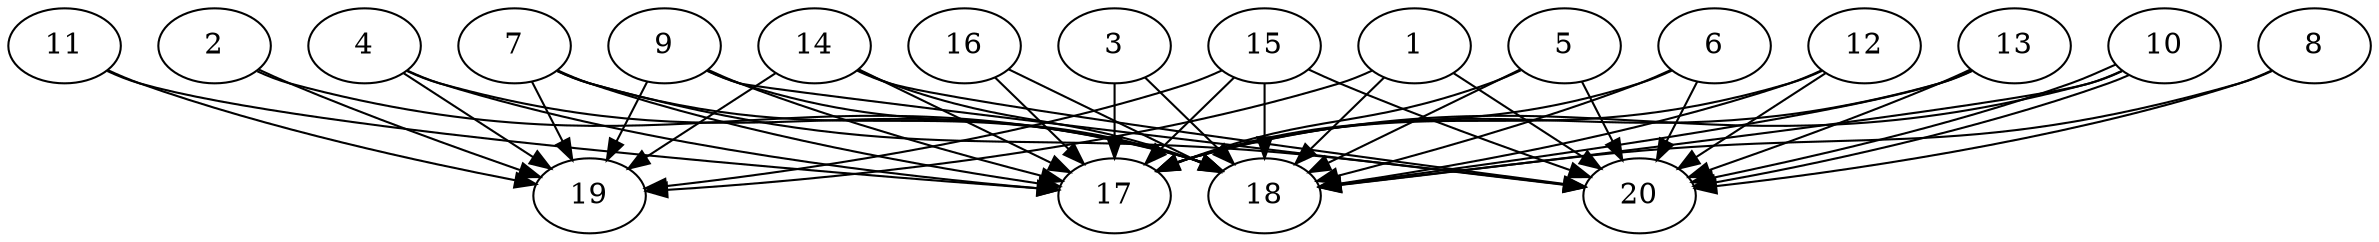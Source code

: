 // DAG automatically generated by daggen at Thu Oct  3 13:58:43 2019
// ./daggen --dot -n 20 --ccr 0.3 --fat 0.9 --regular 0.7 --density 0.9 --mindata 5242880 --maxdata 52428800 
digraph G {
  1 [size="55927467", alpha="0.15", expect_size="16778240"] 
  1 -> 18 [size ="16778240"]
  1 -> 19 [size ="16778240"]
  1 -> 20 [size ="16778240"]
  2 [size="156153173", alpha="0.09", expect_size="46845952"] 
  2 -> 18 [size ="46845952"]
  2 -> 19 [size ="46845952"]
  3 [size="169280853", alpha="0.12", expect_size="50784256"] 
  3 -> 17 [size ="50784256"]
  3 -> 18 [size ="50784256"]
  4 [size="106386773", alpha="0.05", expect_size="31916032"] 
  4 -> 17 [size ="31916032"]
  4 -> 18 [size ="31916032"]
  4 -> 19 [size ="31916032"]
  5 [size="36020907", alpha="0.05", expect_size="10806272"] 
  5 -> 17 [size ="10806272"]
  5 -> 18 [size ="10806272"]
  5 -> 20 [size ="10806272"]
  6 [size="26286080", alpha="0.18", expect_size="7885824"] 
  6 -> 17 [size ="7885824"]
  6 -> 18 [size ="7885824"]
  6 -> 20 [size ="7885824"]
  7 [size="170298027", alpha="0.19", expect_size="51089408"] 
  7 -> 17 [size ="51089408"]
  7 -> 18 [size ="51089408"]
  7 -> 19 [size ="51089408"]
  7 -> 20 [size ="51089408"]
  8 [size="69570560", alpha="0.10", expect_size="20871168"] 
  8 -> 18 [size ="20871168"]
  8 -> 20 [size ="20871168"]
  9 [size="125044053", alpha="0.09", expect_size="37513216"] 
  9 -> 17 [size ="37513216"]
  9 -> 18 [size ="37513216"]
  9 -> 19 [size ="37513216"]
  9 -> 20 [size ="37513216"]
  10 [size="114568533", alpha="0.04", expect_size="34370560"] 
  10 -> 17 [size ="34370560"]
  10 -> 18 [size ="34370560"]
  10 -> 20 [size ="34370560"]
  10 -> 20 [size ="34370560"]
  11 [size="128969387", alpha="0.18", expect_size="38690816"] 
  11 -> 17 [size ="38690816"]
  11 -> 19 [size ="38690816"]
  12 [size="87927467", alpha="0.06", expect_size="26378240"] 
  12 -> 17 [size ="26378240"]
  12 -> 18 [size ="26378240"]
  12 -> 20 [size ="26378240"]
  13 [size="157364907", alpha="0.18", expect_size="47209472"] 
  13 -> 17 [size ="47209472"]
  13 -> 18 [size ="47209472"]
  13 -> 20 [size ="47209472"]
  14 [size="94931627", alpha="0.03", expect_size="28479488"] 
  14 -> 17 [size ="28479488"]
  14 -> 18 [size ="28479488"]
  14 -> 19 [size ="28479488"]
  14 -> 20 [size ="28479488"]
  15 [size="131157333", alpha="0.05", expect_size="39347200"] 
  15 -> 17 [size ="39347200"]
  15 -> 18 [size ="39347200"]
  15 -> 19 [size ="39347200"]
  15 -> 20 [size ="39347200"]
  16 [size="173407573", alpha="0.02", expect_size="52022272"] 
  16 -> 17 [size ="52022272"]
  16 -> 18 [size ="52022272"]
  17 [size="161546240", alpha="0.04", expect_size="48463872"] 
  18 [size="153313280", alpha="0.15", expect_size="45993984"] 
  19 [size="76745387", alpha="0.19", expect_size="23023616"] 
  20 [size="149367467", alpha="0.14", expect_size="44810240"] 
}
